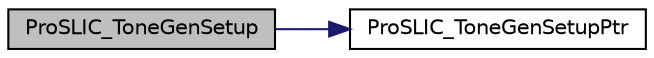 digraph "ProSLIC_ToneGenSetup"
{
  edge [fontname="Helvetica",fontsize="10",labelfontname="Helvetica",labelfontsize="10"];
  node [fontname="Helvetica",fontsize="10",shape=record];
  rankdir="LR";
  Node1 [label="ProSLIC_ToneGenSetup",height=0.2,width=0.4,color="black", fillcolor="grey75", style="filled", fontcolor="black"];
  Node1 -> Node2 [color="midnightblue",fontsize="10",style="solid",fontname="Helvetica"];
  Node2 [label="ProSLIC_ToneGenSetupPtr",height=0.2,width=0.4,color="black", fillcolor="white", style="filled",URL="$group___t_o_n_e___g_e_n.html#ga4e5ebbc4f0ea5e62c4884769b069c8c4",tooltip="Configure the tone generator to the given preset (see your constants header file for exact value to u..."];
}

